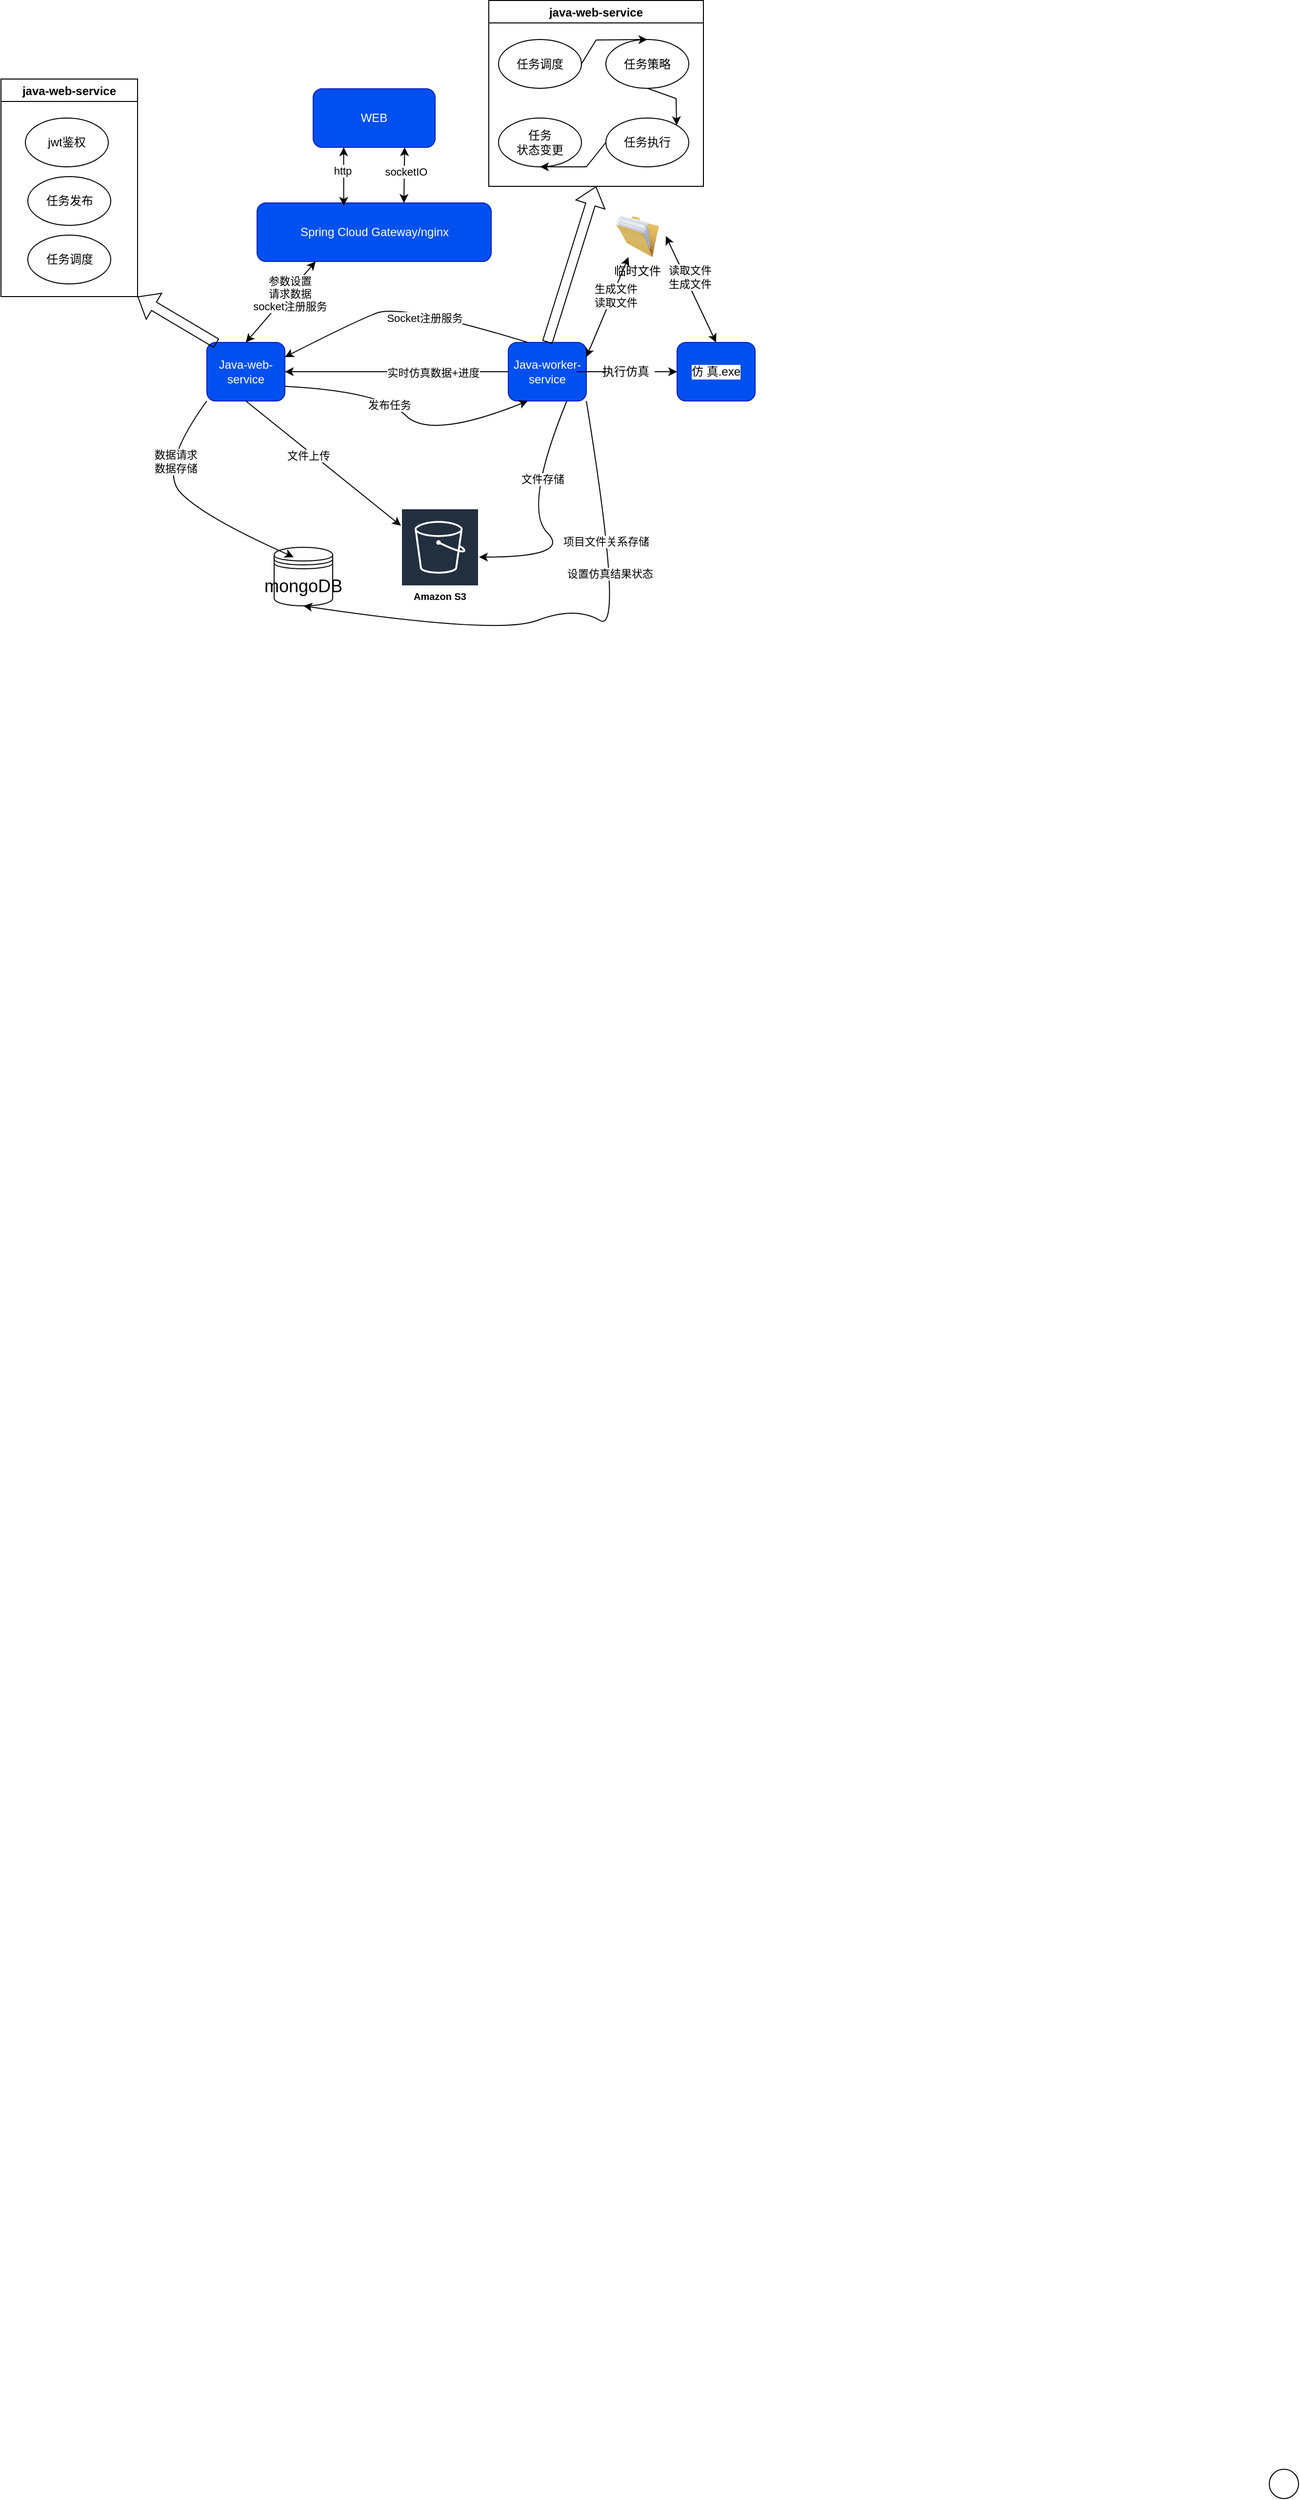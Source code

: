 <mxfile version="15.6.6" type="github">
  <diagram name="Page-1" id="822b0af5-4adb-64df-f703-e8dfc1f81529">
    <mxGraphModel dx="1350" dy="805" grid="1" gridSize="10" guides="1" tooltips="1" connect="1" arrows="1" fold="1" page="1" pageScale="1" pageWidth="827" pageHeight="1169" background="#ffffff" math="0" shadow="0">
      <root>
        <mxCell id="0" />
        <mxCell id="1" parent="0" />
        <mxCell id="8JtYcUfM9IEuaBObehJX-1" value="WEB" style="rounded=1;whiteSpace=wrap;html=1;fontColor=#ffffff;strokeColor=#001DBC;fillColor=#0050ef;" vertex="1" parent="1">
          <mxGeometry x="340" y="140" width="125" height="60" as="geometry" />
        </mxCell>
        <mxCell id="8JtYcUfM9IEuaBObehJX-5" value="&lt;font style=&quot;font-size: 12px&quot;&gt;&lt;span style=&quot;background-color: rgba(255 , 255 , 255 , 0.01)&quot;&gt;Spring Cloud Gateway/&lt;/span&gt;nginx&lt;/font&gt;" style="rounded=1;whiteSpace=wrap;html=1;fontColor=#ffffff;strokeColor=#001DBC;fillColor=#0050ef;" vertex="1" parent="1">
          <mxGeometry x="282.5" y="257" width="240" height="60" as="geometry" />
        </mxCell>
        <mxCell id="8JtYcUfM9IEuaBObehJX-100" value="" style="shape=ellipse;html=1;dashed=0;whitespace=wrap;perimeter=ellipsePerimeter;shadow=0;labelBackgroundColor=default;fontSize=10;fontColor=default;strokeColor=default;strokeWidth=1;fillColor=default;verticalAlign=top;" vertex="1" parent="1">
          <mxGeometry x="1320" y="2580" width="30" height="30" as="geometry" />
        </mxCell>
        <mxCell id="8JtYcUfM9IEuaBObehJX-7" value="Java-web-service" style="rounded=1;whiteSpace=wrap;html=1;fontColor=#ffffff;strokeColor=#001DBC;fillColor=#0050ef;" vertex="1" parent="1">
          <mxGeometry x="231" y="400" width="80" height="60" as="geometry" />
        </mxCell>
        <mxCell id="8JtYcUfM9IEuaBObehJX-3" value="mongoDB" style="shape=datastore;whiteSpace=wrap;html=1;fontSize=18;fillColor=default;strokeColor=default;fontColor=default;" vertex="1" parent="1">
          <mxGeometry x="300" y="610" width="60" height="60" as="geometry" />
        </mxCell>
        <mxCell id="8JtYcUfM9IEuaBObehJX-4" value="Amazon S3" style="sketch=0;outlineConnect=0;fontColor=default;gradientColor=none;strokeColor=#ffffff;fillColor=#232F3E;dashed=0;verticalLabelPosition=middle;verticalAlign=bottom;align=center;html=1;whiteSpace=wrap;fontSize=10;fontStyle=1;spacing=3;shape=mxgraph.aws4.productIcon;prIcon=mxgraph.aws4.s3;" vertex="1" parent="1">
          <mxGeometry x="430" y="570" width="80" height="100" as="geometry" />
        </mxCell>
        <mxCell id="8JtYcUfM9IEuaBObehJX-144" value="" style="edgeStyle=orthogonalEdgeStyle;rounded=0;orthogonalLoop=1;jettySize=auto;html=1;labelBackgroundColor=default;fontColor=default;strokeColor=default;exitX=1;exitY=0.5;exitDx=0;exitDy=0;startArrow=none;" edge="1" parent="1" source="8JtYcUfM9IEuaBObehJX-145" target="8JtYcUfM9IEuaBObehJX-32">
          <mxGeometry relative="1" as="geometry">
            <mxPoint x="643" y="434" as="sourcePoint" />
          </mxGeometry>
        </mxCell>
        <mxCell id="8JtYcUfM9IEuaBObehJX-31" value="Java-worker-service" style="rounded=1;whiteSpace=wrap;html=1;strokeColor=#001DBC;fillColor=#0050ef;fontColor=#ffffff;" vertex="1" parent="1">
          <mxGeometry x="540" y="400" width="80" height="60" as="geometry" />
        </mxCell>
        <mxCell id="8JtYcUfM9IEuaBObehJX-32" value="仿 真.exe" style="rounded=1;whiteSpace=wrap;html=1;strokeColor=#001DBC;fillColor=#0050ef;fontColor=default;labelBackgroundColor=default;" vertex="1" parent="1">
          <mxGeometry x="713" y="400" width="80" height="60" as="geometry" />
        </mxCell>
        <mxCell id="8JtYcUfM9IEuaBObehJX-134" value="" style="endArrow=classic;startArrow=classic;html=1;rounded=0;fontColor=default;strokeColor=default;labelBackgroundColor=default;exitX=0.627;exitY=0;exitDx=0;exitDy=0;entryX=0.75;entryY=1;entryDx=0;entryDy=0;exitPerimeter=0;" edge="1" parent="1" source="8JtYcUfM9IEuaBObehJX-5" target="8JtYcUfM9IEuaBObehJX-1">
          <mxGeometry width="50" height="50" relative="1" as="geometry">
            <mxPoint x="380" y="260" as="sourcePoint" />
            <mxPoint x="430" y="210" as="targetPoint" />
          </mxGeometry>
        </mxCell>
        <mxCell id="8JtYcUfM9IEuaBObehJX-168" value="socketIO" style="edgeLabel;html=1;align=center;verticalAlign=middle;resizable=0;points=[];fontColor=default;labelBackgroundColor=default;" vertex="1" connectable="0" parent="8JtYcUfM9IEuaBObehJX-134">
          <mxGeometry x="0.509" y="-1" relative="1" as="geometry">
            <mxPoint y="11" as="offset" />
          </mxGeometry>
        </mxCell>
        <mxCell id="8JtYcUfM9IEuaBObehJX-135" value="" style="endArrow=classic;startArrow=classic;html=1;rounded=0;labelBackgroundColor=default;fontColor=default;strokeColor=default;entryX=0.25;entryY=1;entryDx=0;entryDy=0;exitX=0.5;exitY=0;exitDx=0;exitDy=0;" edge="1" parent="1" source="8JtYcUfM9IEuaBObehJX-7" target="8JtYcUfM9IEuaBObehJX-5">
          <mxGeometry width="50" height="50" relative="1" as="geometry">
            <mxPoint x="330" y="400" as="sourcePoint" />
            <mxPoint x="380" y="350" as="targetPoint" />
          </mxGeometry>
        </mxCell>
        <mxCell id="8JtYcUfM9IEuaBObehJX-146" value="参数设置&lt;br&gt;请求数据&lt;br&gt;socket注册服务" style="edgeLabel;html=1;align=center;verticalAlign=middle;resizable=0;points=[];fontColor=default;" vertex="1" connectable="0" parent="8JtYcUfM9IEuaBObehJX-135">
          <mxGeometry x="0.254" y="-2" relative="1" as="geometry">
            <mxPoint x="-1" as="offset" />
          </mxGeometry>
        </mxCell>
        <mxCell id="8JtYcUfM9IEuaBObehJX-142" value="" style="curved=1;endArrow=classic;html=1;rounded=0;labelBackgroundColor=default;fontColor=default;strokeColor=default;exitX=0.25;exitY=0;exitDx=0;exitDy=0;entryX=1;entryY=0.25;entryDx=0;entryDy=0;" edge="1" parent="1" source="8JtYcUfM9IEuaBObehJX-31" target="8JtYcUfM9IEuaBObehJX-7">
          <mxGeometry width="50" height="50" relative="1" as="geometry">
            <mxPoint x="379.5" y="430" as="sourcePoint" />
            <mxPoint x="439.5" y="370" as="targetPoint" />
            <Array as="points">
              <mxPoint x="430" y="360" />
              <mxPoint x="379.5" y="380" />
            </Array>
          </mxGeometry>
        </mxCell>
        <mxCell id="8JtYcUfM9IEuaBObehJX-143" value="Socket注册服务" style="edgeLabel;html=1;align=center;verticalAlign=middle;resizable=0;points=[];fontColor=default;" vertex="1" connectable="0" parent="8JtYcUfM9IEuaBObehJX-142">
          <mxGeometry x="-0.187" y="7" relative="1" as="geometry">
            <mxPoint as="offset" />
          </mxGeometry>
        </mxCell>
        <mxCell id="8JtYcUfM9IEuaBObehJX-147" value="" style="curved=1;endArrow=classic;html=1;rounded=0;labelBackgroundColor=default;fontColor=default;strokeColor=default;entryX=0.333;entryY=0.167;entryDx=0;entryDy=0;entryPerimeter=0;exitX=0;exitY=1;exitDx=0;exitDy=0;" edge="1" parent="1" source="8JtYcUfM9IEuaBObehJX-7" target="8JtYcUfM9IEuaBObehJX-3">
          <mxGeometry width="50" height="50" relative="1" as="geometry">
            <mxPoint x="230" y="530" as="sourcePoint" />
            <mxPoint x="180" y="580" as="targetPoint" />
            <Array as="points">
              <mxPoint x="180" y="530" />
              <mxPoint x="230" y="580" />
            </Array>
          </mxGeometry>
        </mxCell>
        <mxCell id="8JtYcUfM9IEuaBObehJX-148" value="数据请求&lt;br&gt;数据存储" style="edgeLabel;html=1;align=center;verticalAlign=middle;resizable=0;points=[];fontColor=default;labelBackgroundColor=default;" vertex="1" connectable="0" parent="8JtYcUfM9IEuaBObehJX-147">
          <mxGeometry x="-0.448" y="12" relative="1" as="geometry">
            <mxPoint y="-2" as="offset" />
          </mxGeometry>
        </mxCell>
        <mxCell id="8JtYcUfM9IEuaBObehJX-149" value="" style="endArrow=classic;html=1;rounded=0;labelBackgroundColor=default;fontColor=default;strokeColor=default;exitX=0.5;exitY=1;exitDx=0;exitDy=0;" edge="1" parent="1" source="8JtYcUfM9IEuaBObehJX-7" target="8JtYcUfM9IEuaBObehJX-4">
          <mxGeometry width="50" height="50" relative="1" as="geometry">
            <mxPoint x="414" y="550" as="sourcePoint" />
            <mxPoint x="464" y="500" as="targetPoint" />
          </mxGeometry>
        </mxCell>
        <mxCell id="8JtYcUfM9IEuaBObehJX-150" value="文件上传" style="edgeLabel;html=1;align=center;verticalAlign=middle;resizable=0;points=[];fontColor=default;" vertex="1" connectable="0" parent="8JtYcUfM9IEuaBObehJX-149">
          <mxGeometry x="-0.169" y="-3" relative="1" as="geometry">
            <mxPoint x="-1" as="offset" />
          </mxGeometry>
        </mxCell>
        <mxCell id="8JtYcUfM9IEuaBObehJX-151" value="" style="curved=1;endArrow=classic;html=1;rounded=0;labelBackgroundColor=default;fontColor=default;strokeColor=default;entryX=0.25;entryY=1;entryDx=0;entryDy=0;exitX=1;exitY=0.75;exitDx=0;exitDy=0;" edge="1" parent="1" source="8JtYcUfM9IEuaBObehJX-7" target="8JtYcUfM9IEuaBObehJX-31">
          <mxGeometry width="50" height="50" relative="1" as="geometry">
            <mxPoint x="440" y="420" as="sourcePoint" />
            <mxPoint x="410" y="500" as="targetPoint" />
            <Array as="points">
              <mxPoint x="410" y="450" />
              <mxPoint x="460" y="500" />
            </Array>
          </mxGeometry>
        </mxCell>
        <mxCell id="8JtYcUfM9IEuaBObehJX-152" value="发布任务" style="edgeLabel;html=1;align=center;verticalAlign=middle;resizable=0;points=[];fontColor=default;" vertex="1" connectable="0" parent="8JtYcUfM9IEuaBObehJX-151">
          <mxGeometry x="-0.174" y="-4" relative="1" as="geometry">
            <mxPoint as="offset" />
          </mxGeometry>
        </mxCell>
        <mxCell id="8JtYcUfM9IEuaBObehJX-153" value="" style="curved=1;endArrow=classic;html=1;rounded=0;labelBackgroundColor=default;fontColor=default;strokeColor=default;exitX=0.75;exitY=1;exitDx=0;exitDy=0;" edge="1" parent="1" source="8JtYcUfM9IEuaBObehJX-31" target="8JtYcUfM9IEuaBObehJX-4">
          <mxGeometry width="50" height="50" relative="1" as="geometry">
            <mxPoint x="605" y="570" as="sourcePoint" />
            <mxPoint x="555" y="620" as="targetPoint" />
            <Array as="points">
              <mxPoint x="555" y="570" />
              <mxPoint x="605" y="620" />
            </Array>
          </mxGeometry>
        </mxCell>
        <mxCell id="8JtYcUfM9IEuaBObehJX-154" value="文件存储" style="edgeLabel;html=1;align=center;verticalAlign=middle;resizable=0;points=[];fontColor=default;" vertex="1" connectable="0" parent="8JtYcUfM9IEuaBObehJX-153">
          <mxGeometry x="-0.413" y="7" relative="1" as="geometry">
            <mxPoint as="offset" />
          </mxGeometry>
        </mxCell>
        <mxCell id="8JtYcUfM9IEuaBObehJX-155" value="" style="curved=1;endArrow=classic;html=1;rounded=0;labelBackgroundColor=default;fontColor=default;strokeColor=default;entryX=0.5;entryY=1;entryDx=0;entryDy=0;exitX=1;exitY=1;exitDx=0;exitDy=0;" edge="1" parent="1" source="8JtYcUfM9IEuaBObehJX-31" target="8JtYcUfM9IEuaBObehJX-3">
          <mxGeometry width="50" height="50" relative="1" as="geometry">
            <mxPoint x="609" y="700" as="sourcePoint" />
            <mxPoint x="659" y="650" as="targetPoint" />
            <Array as="points">
              <mxPoint x="659" y="700" />
              <mxPoint x="609" y="670" />
              <mxPoint x="530" y="700" />
            </Array>
          </mxGeometry>
        </mxCell>
        <mxCell id="8JtYcUfM9IEuaBObehJX-156" value="项目文件关系存储" style="edgeLabel;html=1;align=center;verticalAlign=middle;resizable=0;points=[];fontColor=default;" vertex="1" connectable="0" parent="8JtYcUfM9IEuaBObehJX-155">
          <mxGeometry x="-0.507" y="-4" relative="1" as="geometry">
            <mxPoint as="offset" />
          </mxGeometry>
        </mxCell>
        <mxCell id="8JtYcUfM9IEuaBObehJX-169" value="设置仿真结果状态" style="edgeLabel;html=1;align=center;verticalAlign=middle;resizable=0;points=[];fontColor=default;" vertex="1" connectable="0" parent="8JtYcUfM9IEuaBObehJX-155">
          <mxGeometry x="-0.394" y="-5" relative="1" as="geometry">
            <mxPoint as="offset" />
          </mxGeometry>
        </mxCell>
        <mxCell id="8JtYcUfM9IEuaBObehJX-159" value="java-web-service" style="swimlane;labelBackgroundColor=default;fontColor=default;strokeColor=default;fillColor=default;" vertex="1" parent="1">
          <mxGeometry x="20" y="130" width="140" height="223" as="geometry" />
        </mxCell>
        <mxCell id="8JtYcUfM9IEuaBObehJX-160" value="jwt鉴权" style="ellipse;whiteSpace=wrap;html=1;labelBackgroundColor=default;fontColor=default;strokeColor=default;fillColor=default;" vertex="1" parent="8JtYcUfM9IEuaBObehJX-159">
          <mxGeometry x="25" y="40" width="85" height="50" as="geometry" />
        </mxCell>
        <mxCell id="8JtYcUfM9IEuaBObehJX-161" value="任务发布" style="ellipse;whiteSpace=wrap;html=1;labelBackgroundColor=default;fontColor=default;strokeColor=default;fillColor=default;" vertex="1" parent="8JtYcUfM9IEuaBObehJX-159">
          <mxGeometry x="27.5" y="100" width="85" height="50" as="geometry" />
        </mxCell>
        <mxCell id="8JtYcUfM9IEuaBObehJX-185" value="任务调度" style="ellipse;whiteSpace=wrap;html=1;labelBackgroundColor=default;fontColor=default;strokeColor=default;fillColor=default;" vertex="1" parent="8JtYcUfM9IEuaBObehJX-159">
          <mxGeometry x="27.5" y="160" width="85" height="50" as="geometry" />
        </mxCell>
        <mxCell id="8JtYcUfM9IEuaBObehJX-163" value="" style="shape=flexArrow;endArrow=classic;html=1;rounded=0;labelBackgroundColor=default;fontColor=default;strokeColor=default;entryX=1;entryY=1;entryDx=0;entryDy=0;exitX=0.125;exitY=0.017;exitDx=0;exitDy=0;exitPerimeter=0;" edge="1" parent="1" source="8JtYcUfM9IEuaBObehJX-7" target="8JtYcUfM9IEuaBObehJX-159">
          <mxGeometry width="50" height="50" relative="1" as="geometry">
            <mxPoint x="110" y="470" as="sourcePoint" />
            <mxPoint x="160" y="420" as="targetPoint" />
          </mxGeometry>
        </mxCell>
        <mxCell id="8JtYcUfM9IEuaBObehJX-164" value="临时文件" style="image;html=1;image=img/lib/clip_art/general/Full_Folder_128x128.png;shadow=0;dashed=0;labelBackgroundColor=default;fontColor=default;strokeColor=default;strokeWidth=2;fillColor=none;verticalAlign=top;" vertex="1" parent="1">
          <mxGeometry x="643" y="269.5" width="58.5" height="43" as="geometry" />
        </mxCell>
        <mxCell id="8JtYcUfM9IEuaBObehJX-165" value="" style="endArrow=classic;startArrow=classic;html=1;rounded=0;labelBackgroundColor=default;fontColor=default;strokeColor=default;exitX=1;exitY=0.25;exitDx=0;exitDy=0;" edge="1" parent="1" source="8JtYcUfM9IEuaBObehJX-31" target="8JtYcUfM9IEuaBObehJX-164">
          <mxGeometry width="50" height="50" relative="1" as="geometry">
            <mxPoint x="643" y="404" as="sourcePoint" />
            <mxPoint x="673" y="344" as="targetPoint" />
          </mxGeometry>
        </mxCell>
        <mxCell id="8JtYcUfM9IEuaBObehJX-173" value="生成文件&lt;br&gt;读取文件" style="edgeLabel;html=1;align=center;verticalAlign=middle;resizable=0;points=[];fontColor=default;labelBackgroundColor=default;" vertex="1" connectable="0" parent="8JtYcUfM9IEuaBObehJX-165">
          <mxGeometry x="0.237" y="-2" relative="1" as="geometry">
            <mxPoint x="1" as="offset" />
          </mxGeometry>
        </mxCell>
        <mxCell id="8JtYcUfM9IEuaBObehJX-166" value="" style="endArrow=classic;startArrow=classic;html=1;rounded=0;labelBackgroundColor=default;fontColor=default;strokeColor=default;entryX=0.25;entryY=1;entryDx=0;entryDy=0;exitX=0.37;exitY=0.05;exitDx=0;exitDy=0;exitPerimeter=0;" edge="1" parent="1" source="8JtYcUfM9IEuaBObehJX-5" target="8JtYcUfM9IEuaBObehJX-1">
          <mxGeometry width="50" height="50" relative="1" as="geometry">
            <mxPoint x="330" y="260" as="sourcePoint" />
            <mxPoint x="380" y="210" as="targetPoint" />
          </mxGeometry>
        </mxCell>
        <mxCell id="8JtYcUfM9IEuaBObehJX-167" value="http" style="edgeLabel;html=1;align=center;verticalAlign=middle;resizable=0;points=[];fontColor=default;labelBackgroundColor=default;" vertex="1" connectable="0" parent="8JtYcUfM9IEuaBObehJX-166">
          <mxGeometry x="0.433" y="2" relative="1" as="geometry">
            <mxPoint y="7" as="offset" />
          </mxGeometry>
        </mxCell>
        <mxCell id="8JtYcUfM9IEuaBObehJX-170" value="" style="endArrow=classic;html=1;rounded=0;labelBackgroundColor=default;fontColor=default;strokeColor=default;entryX=1;entryY=0.5;entryDx=0;entryDy=0;exitX=0;exitY=0.5;exitDx=0;exitDy=0;" edge="1" parent="1" source="8JtYcUfM9IEuaBObehJX-31" target="8JtYcUfM9IEuaBObehJX-7">
          <mxGeometry width="50" height="50" relative="1" as="geometry">
            <mxPoint x="410" y="450" as="sourcePoint" />
            <mxPoint x="460" y="400" as="targetPoint" />
          </mxGeometry>
        </mxCell>
        <mxCell id="8JtYcUfM9IEuaBObehJX-171" value="实时仿真数据+进度" style="edgeLabel;html=1;align=center;verticalAlign=middle;resizable=0;points=[];fontColor=default;" vertex="1" connectable="0" parent="8JtYcUfM9IEuaBObehJX-170">
          <mxGeometry x="-0.328" y="1" relative="1" as="geometry">
            <mxPoint as="offset" />
          </mxGeometry>
        </mxCell>
        <mxCell id="8JtYcUfM9IEuaBObehJX-172" value="" style="endArrow=classic;startArrow=classic;html=1;rounded=0;labelBackgroundColor=default;fontColor=default;strokeColor=default;exitX=0.5;exitY=0;exitDx=0;exitDy=0;entryX=1;entryY=0.5;entryDx=0;entryDy=0;" edge="1" parent="1" source="8JtYcUfM9IEuaBObehJX-32" target="8JtYcUfM9IEuaBObehJX-164">
          <mxGeometry width="50" height="50" relative="1" as="geometry">
            <mxPoint x="733" y="344" as="sourcePoint" />
            <mxPoint x="783" y="294" as="targetPoint" />
          </mxGeometry>
        </mxCell>
        <mxCell id="8JtYcUfM9IEuaBObehJX-174" value="读取文件&lt;br&gt;生成文件" style="edgeLabel;html=1;align=center;verticalAlign=middle;resizable=0;points=[];fontColor=default;labelBackgroundColor=default;" vertex="1" connectable="0" parent="8JtYcUfM9IEuaBObehJX-172">
          <mxGeometry x="0.192" y="-4" relative="1" as="geometry">
            <mxPoint as="offset" />
          </mxGeometry>
        </mxCell>
        <mxCell id="8JtYcUfM9IEuaBObehJX-145" value="执行仿真" style="text;html=1;align=center;verticalAlign=middle;resizable=0;points=[];autosize=1;strokeColor=none;fillColor=none;fontColor=default;labelBackgroundColor=default;" vertex="1" parent="1">
          <mxGeometry x="630" y="420" width="60" height="20" as="geometry" />
        </mxCell>
        <mxCell id="8JtYcUfM9IEuaBObehJX-175" value="" style="edgeStyle=orthogonalEdgeStyle;rounded=0;orthogonalLoop=1;jettySize=auto;html=1;labelBackgroundColor=default;fontColor=default;strokeColor=default;exitX=1;exitY=0.5;exitDx=0;exitDy=0;endArrow=none;" edge="1" parent="1" source="8JtYcUfM9IEuaBObehJX-31" target="8JtYcUfM9IEuaBObehJX-145">
          <mxGeometry relative="1" as="geometry">
            <mxPoint x="620" y="430" as="sourcePoint" />
            <mxPoint x="713" y="430" as="targetPoint" />
          </mxGeometry>
        </mxCell>
        <mxCell id="8JtYcUfM9IEuaBObehJX-176" value="java-web-service" style="swimlane;labelBackgroundColor=default;fontColor=default;strokeColor=default;fillColor=default;" vertex="1" parent="1">
          <mxGeometry x="520" y="49.5" width="220" height="190.5" as="geometry" />
        </mxCell>
        <mxCell id="8JtYcUfM9IEuaBObehJX-177" value="任务调度" style="ellipse;whiteSpace=wrap;html=1;labelBackgroundColor=default;fontColor=default;strokeColor=default;fillColor=default;" vertex="1" parent="8JtYcUfM9IEuaBObehJX-176">
          <mxGeometry x="10" y="40" width="85" height="50" as="geometry" />
        </mxCell>
        <mxCell id="8JtYcUfM9IEuaBObehJX-178" value="任务策略" style="ellipse;whiteSpace=wrap;html=1;labelBackgroundColor=default;fontColor=default;strokeColor=default;fillColor=default;" vertex="1" parent="8JtYcUfM9IEuaBObehJX-176">
          <mxGeometry x="120" y="40" width="85" height="50" as="geometry" />
        </mxCell>
        <mxCell id="8JtYcUfM9IEuaBObehJX-179" value="任务&lt;br&gt;状态变更" style="ellipse;whiteSpace=wrap;html=1;labelBackgroundColor=default;fontColor=default;strokeColor=default;fillColor=default;" vertex="1" parent="8JtYcUfM9IEuaBObehJX-176">
          <mxGeometry x="10" y="120.5" width="85" height="50" as="geometry" />
        </mxCell>
        <mxCell id="8JtYcUfM9IEuaBObehJX-180" value="任务执行" style="ellipse;whiteSpace=wrap;html=1;labelBackgroundColor=default;fontColor=default;strokeColor=default;fillColor=default;" vertex="1" parent="8JtYcUfM9IEuaBObehJX-176">
          <mxGeometry x="120" y="120.5" width="85" height="50" as="geometry" />
        </mxCell>
        <mxCell id="8JtYcUfM9IEuaBObehJX-181" value="" style="endArrow=classic;html=1;rounded=0;labelBackgroundColor=default;fontSize=12;fontColor=default;strokeColor=default;exitX=1;exitY=0.5;exitDx=0;exitDy=0;entryX=0.5;entryY=0;entryDx=0;entryDy=0;" edge="1" parent="8JtYcUfM9IEuaBObehJX-176" source="8JtYcUfM9IEuaBObehJX-177" target="8JtYcUfM9IEuaBObehJX-178">
          <mxGeometry width="50" height="50" relative="1" as="geometry">
            <mxPoint x="90" y="130.5" as="sourcePoint" />
            <mxPoint x="140" y="80.5" as="targetPoint" />
            <Array as="points">
              <mxPoint x="110" y="40.5" />
            </Array>
          </mxGeometry>
        </mxCell>
        <mxCell id="8JtYcUfM9IEuaBObehJX-182" value="" style="endArrow=classic;html=1;rounded=0;labelBackgroundColor=default;fontSize=12;fontColor=default;strokeColor=default;exitX=0.5;exitY=1;exitDx=0;exitDy=0;entryX=1;entryY=0;entryDx=0;entryDy=0;" edge="1" parent="8JtYcUfM9IEuaBObehJX-176" source="8JtYcUfM9IEuaBObehJX-178" target="8JtYcUfM9IEuaBObehJX-180">
          <mxGeometry width="50" height="50" relative="1" as="geometry">
            <mxPoint x="80" y="140.5" as="sourcePoint" />
            <mxPoint x="130" y="90.5" as="targetPoint" />
            <Array as="points">
              <mxPoint x="192" y="100.5" />
            </Array>
          </mxGeometry>
        </mxCell>
        <mxCell id="8JtYcUfM9IEuaBObehJX-183" value="" style="endArrow=classic;html=1;rounded=0;labelBackgroundColor=default;fontSize=12;fontColor=default;strokeColor=default;exitX=0;exitY=0.5;exitDx=0;exitDy=0;entryX=0.5;entryY=1;entryDx=0;entryDy=0;" edge="1" parent="8JtYcUfM9IEuaBObehJX-176" source="8JtYcUfM9IEuaBObehJX-180" target="8JtYcUfM9IEuaBObehJX-179">
          <mxGeometry width="50" height="50" relative="1" as="geometry">
            <mxPoint x="70" y="140.5" as="sourcePoint" />
            <mxPoint x="120" y="90.5" as="targetPoint" />
            <Array as="points">
              <mxPoint x="100" y="170.5" />
            </Array>
          </mxGeometry>
        </mxCell>
        <mxCell id="8JtYcUfM9IEuaBObehJX-184" value="" style="shape=flexArrow;endArrow=classic;html=1;rounded=0;labelBackgroundColor=default;fontColor=default;strokeColor=default;entryX=0.5;entryY=1;entryDx=0;entryDy=0;exitX=0.5;exitY=0;exitDx=0;exitDy=0;" edge="1" parent="1" source="8JtYcUfM9IEuaBObehJX-31" target="8JtYcUfM9IEuaBObehJX-176">
          <mxGeometry width="50" height="50" relative="1" as="geometry">
            <mxPoint x="630" y="311.01" as="sourcePoint" />
            <mxPoint x="549" y="262.99" as="targetPoint" />
          </mxGeometry>
        </mxCell>
      </root>
    </mxGraphModel>
  </diagram>
</mxfile>

